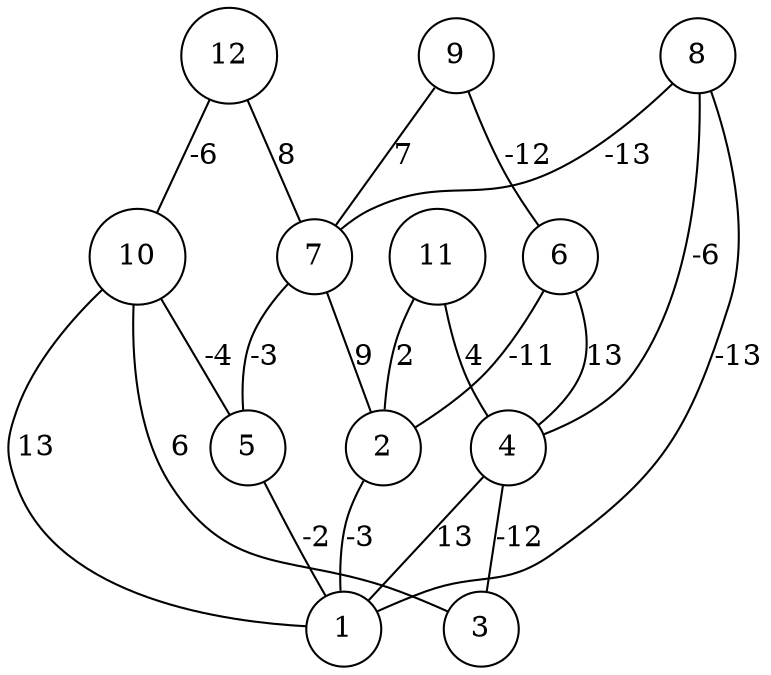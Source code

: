 graph { 
	 fontname="Helvetica,Arial,sans-serif" 
	 node [shape = circle]; 
	 12 -- 7 [label = "8"];
	 12 -- 10 [label = "-6"];
	 11 -- 2 [label = "2"];
	 11 -- 4 [label = "4"];
	 10 -- 1 [label = "13"];
	 10 -- 3 [label = "6"];
	 10 -- 5 [label = "-4"];
	 9 -- 6 [label = "-12"];
	 9 -- 7 [label = "7"];
	 8 -- 1 [label = "-13"];
	 8 -- 4 [label = "-6"];
	 8 -- 7 [label = "-13"];
	 7 -- 2 [label = "9"];
	 7 -- 5 [label = "-3"];
	 6 -- 2 [label = "-11"];
	 6 -- 4 [label = "13"];
	 5 -- 1 [label = "-2"];
	 4 -- 1 [label = "13"];
	 4 -- 3 [label = "-12"];
	 2 -- 1 [label = "-3"];
	 1;
	 2;
	 3;
	 4;
	 5;
	 6;
	 7;
	 8;
	 9;
	 10;
	 11;
	 12;
}
